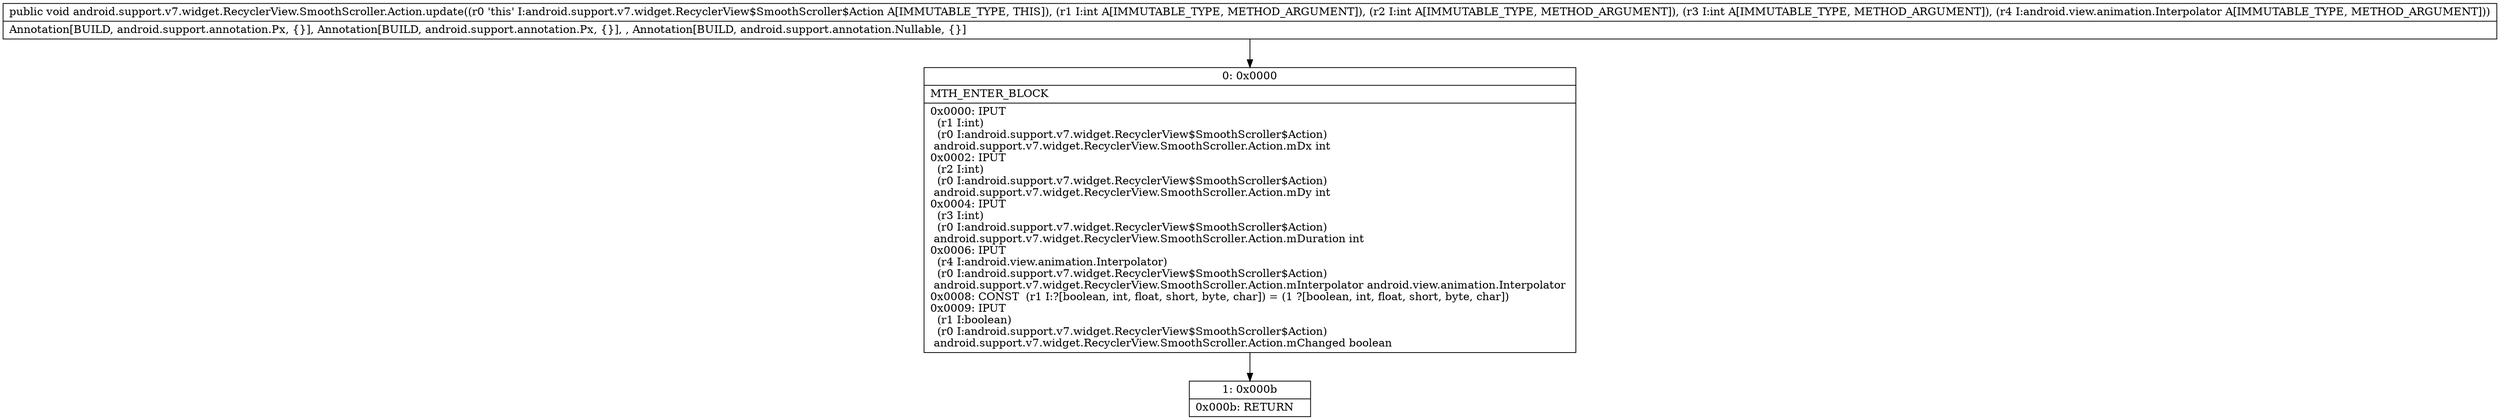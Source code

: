 digraph "CFG forandroid.support.v7.widget.RecyclerView.SmoothScroller.Action.update(IIILandroid\/view\/animation\/Interpolator;)V" {
Node_0 [shape=record,label="{0\:\ 0x0000|MTH_ENTER_BLOCK\l|0x0000: IPUT  \l  (r1 I:int)\l  (r0 I:android.support.v7.widget.RecyclerView$SmoothScroller$Action)\l android.support.v7.widget.RecyclerView.SmoothScroller.Action.mDx int \l0x0002: IPUT  \l  (r2 I:int)\l  (r0 I:android.support.v7.widget.RecyclerView$SmoothScroller$Action)\l android.support.v7.widget.RecyclerView.SmoothScroller.Action.mDy int \l0x0004: IPUT  \l  (r3 I:int)\l  (r0 I:android.support.v7.widget.RecyclerView$SmoothScroller$Action)\l android.support.v7.widget.RecyclerView.SmoothScroller.Action.mDuration int \l0x0006: IPUT  \l  (r4 I:android.view.animation.Interpolator)\l  (r0 I:android.support.v7.widget.RecyclerView$SmoothScroller$Action)\l android.support.v7.widget.RecyclerView.SmoothScroller.Action.mInterpolator android.view.animation.Interpolator \l0x0008: CONST  (r1 I:?[boolean, int, float, short, byte, char]) = (1 ?[boolean, int, float, short, byte, char]) \l0x0009: IPUT  \l  (r1 I:boolean)\l  (r0 I:android.support.v7.widget.RecyclerView$SmoothScroller$Action)\l android.support.v7.widget.RecyclerView.SmoothScroller.Action.mChanged boolean \l}"];
Node_1 [shape=record,label="{1\:\ 0x000b|0x000b: RETURN   \l}"];
MethodNode[shape=record,label="{public void android.support.v7.widget.RecyclerView.SmoothScroller.Action.update((r0 'this' I:android.support.v7.widget.RecyclerView$SmoothScroller$Action A[IMMUTABLE_TYPE, THIS]), (r1 I:int A[IMMUTABLE_TYPE, METHOD_ARGUMENT]), (r2 I:int A[IMMUTABLE_TYPE, METHOD_ARGUMENT]), (r3 I:int A[IMMUTABLE_TYPE, METHOD_ARGUMENT]), (r4 I:android.view.animation.Interpolator A[IMMUTABLE_TYPE, METHOD_ARGUMENT]))  | Annotation[BUILD, android.support.annotation.Px, \{\}], Annotation[BUILD, android.support.annotation.Px, \{\}], , Annotation[BUILD, android.support.annotation.Nullable, \{\}]\l}"];
MethodNode -> Node_0;
Node_0 -> Node_1;
}

